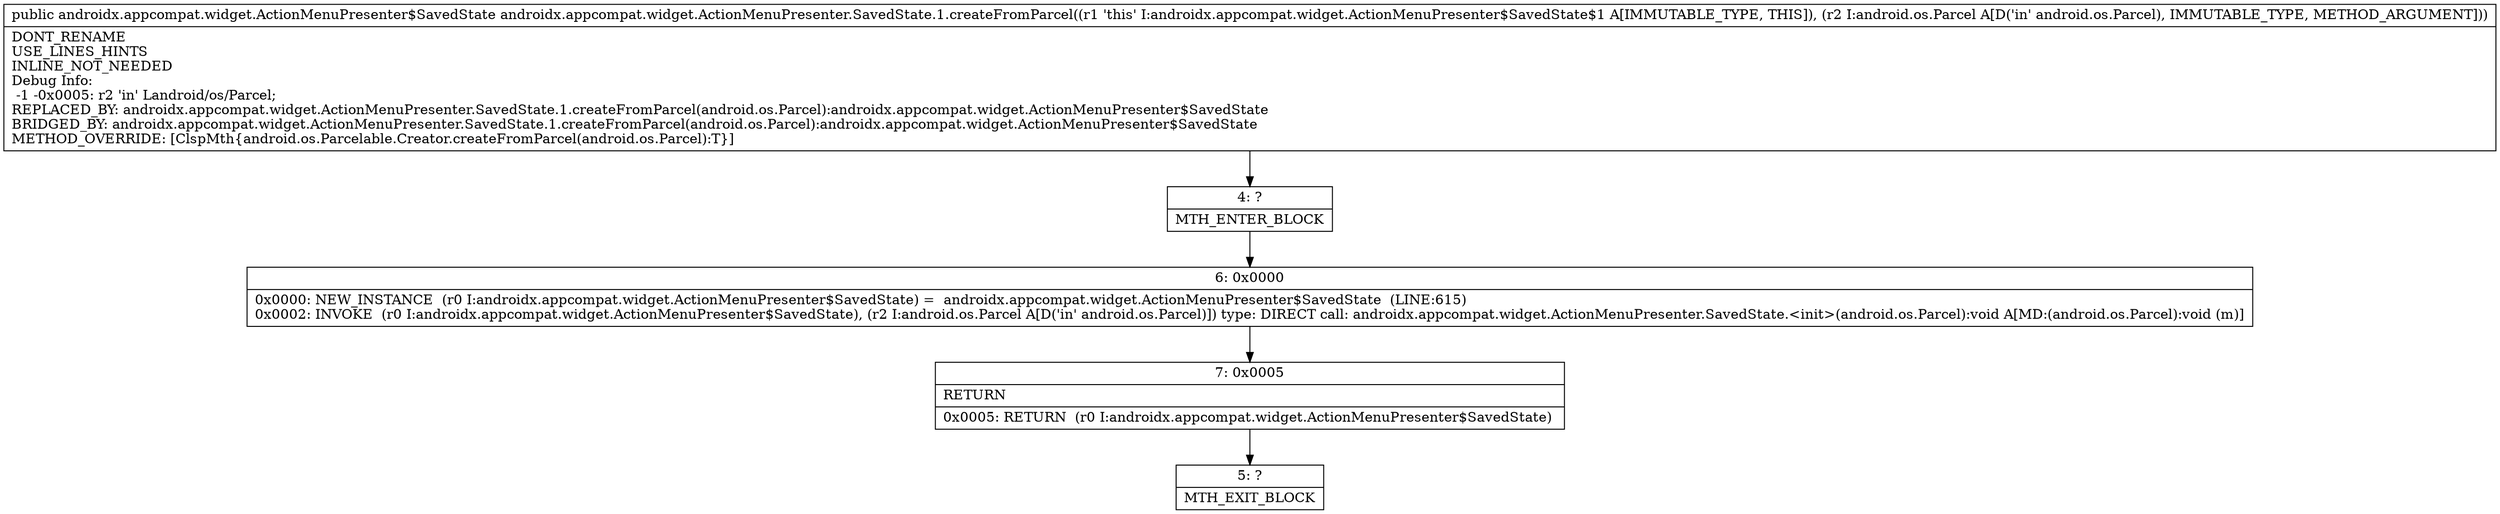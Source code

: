 digraph "CFG forandroidx.appcompat.widget.ActionMenuPresenter.SavedState.1.createFromParcel(Landroid\/os\/Parcel;)Landroidx\/appcompat\/widget\/ActionMenuPresenter$SavedState;" {
Node_4 [shape=record,label="{4\:\ ?|MTH_ENTER_BLOCK\l}"];
Node_6 [shape=record,label="{6\:\ 0x0000|0x0000: NEW_INSTANCE  (r0 I:androidx.appcompat.widget.ActionMenuPresenter$SavedState) =  androidx.appcompat.widget.ActionMenuPresenter$SavedState  (LINE:615)\l0x0002: INVOKE  (r0 I:androidx.appcompat.widget.ActionMenuPresenter$SavedState), (r2 I:android.os.Parcel A[D('in' android.os.Parcel)]) type: DIRECT call: androidx.appcompat.widget.ActionMenuPresenter.SavedState.\<init\>(android.os.Parcel):void A[MD:(android.os.Parcel):void (m)]\l}"];
Node_7 [shape=record,label="{7\:\ 0x0005|RETURN\l|0x0005: RETURN  (r0 I:androidx.appcompat.widget.ActionMenuPresenter$SavedState) \l}"];
Node_5 [shape=record,label="{5\:\ ?|MTH_EXIT_BLOCK\l}"];
MethodNode[shape=record,label="{public androidx.appcompat.widget.ActionMenuPresenter$SavedState androidx.appcompat.widget.ActionMenuPresenter.SavedState.1.createFromParcel((r1 'this' I:androidx.appcompat.widget.ActionMenuPresenter$SavedState$1 A[IMMUTABLE_TYPE, THIS]), (r2 I:android.os.Parcel A[D('in' android.os.Parcel), IMMUTABLE_TYPE, METHOD_ARGUMENT]))  | DONT_RENAME\lUSE_LINES_HINTS\lINLINE_NOT_NEEDED\lDebug Info:\l  \-1 \-0x0005: r2 'in' Landroid\/os\/Parcel;\lREPLACED_BY: androidx.appcompat.widget.ActionMenuPresenter.SavedState.1.createFromParcel(android.os.Parcel):androidx.appcompat.widget.ActionMenuPresenter$SavedState\lBRIDGED_BY: androidx.appcompat.widget.ActionMenuPresenter.SavedState.1.createFromParcel(android.os.Parcel):androidx.appcompat.widget.ActionMenuPresenter$SavedState\lMETHOD_OVERRIDE: [ClspMth\{android.os.Parcelable.Creator.createFromParcel(android.os.Parcel):T\}]\l}"];
MethodNode -> Node_4;Node_4 -> Node_6;
Node_6 -> Node_7;
Node_7 -> Node_5;
}

